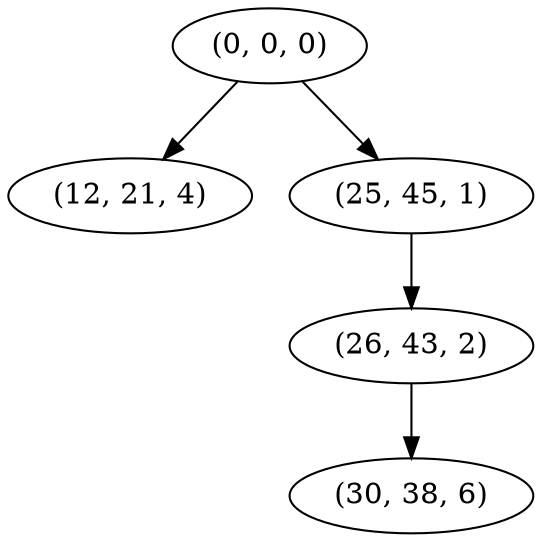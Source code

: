 digraph tree {
    "(0, 0, 0)";
    "(12, 21, 4)";
    "(25, 45, 1)";
    "(26, 43, 2)";
    "(30, 38, 6)";
    "(0, 0, 0)" -> "(12, 21, 4)";
    "(0, 0, 0)" -> "(25, 45, 1)";
    "(25, 45, 1)" -> "(26, 43, 2)";
    "(26, 43, 2)" -> "(30, 38, 6)";
}
